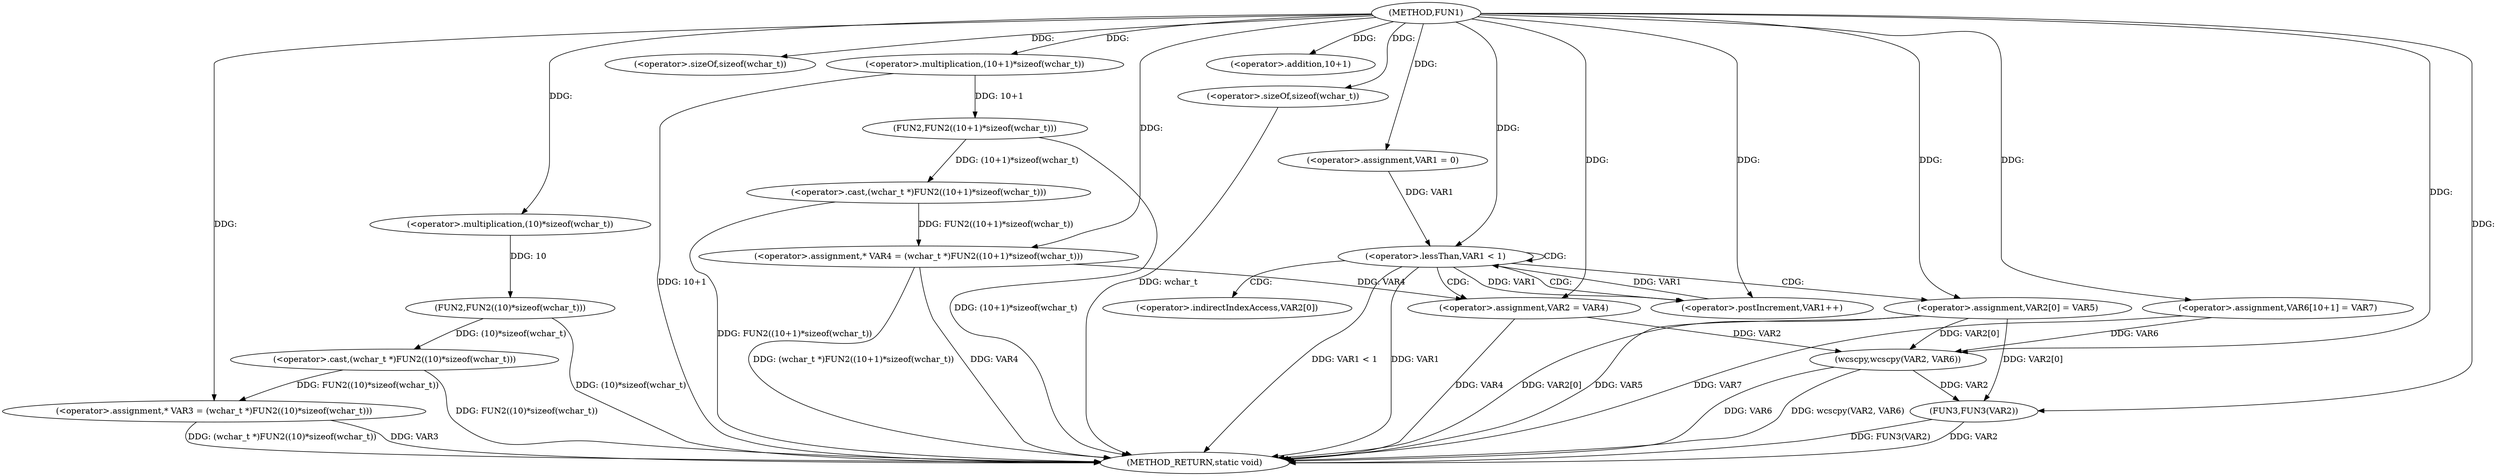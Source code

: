 digraph FUN1 {  
"1000100" [label = "(METHOD,FUN1)" ]
"1000154" [label = "(METHOD_RETURN,static void)" ]
"1000105" [label = "(<operator>.assignment,* VAR3 = (wchar_t *)FUN2((10)*sizeof(wchar_t)))" ]
"1000107" [label = "(<operator>.cast,(wchar_t *)FUN2((10)*sizeof(wchar_t)))" ]
"1000109" [label = "(FUN2,FUN2((10)*sizeof(wchar_t)))" ]
"1000110" [label = "(<operator>.multiplication,(10)*sizeof(wchar_t))" ]
"1000112" [label = "(<operator>.sizeOf,sizeof(wchar_t))" ]
"1000115" [label = "(<operator>.assignment,* VAR4 = (wchar_t *)FUN2((10+1)*sizeof(wchar_t)))" ]
"1000117" [label = "(<operator>.cast,(wchar_t *)FUN2((10+1)*sizeof(wchar_t)))" ]
"1000119" [label = "(FUN2,FUN2((10+1)*sizeof(wchar_t)))" ]
"1000120" [label = "(<operator>.multiplication,(10+1)*sizeof(wchar_t))" ]
"1000121" [label = "(<operator>.addition,10+1)" ]
"1000124" [label = "(<operator>.sizeOf,sizeof(wchar_t))" ]
"1000127" [label = "(<operator>.assignment,VAR1 = 0)" ]
"1000130" [label = "(<operator>.lessThan,VAR1 < 1)" ]
"1000133" [label = "(<operator>.postIncrement,VAR1++)" ]
"1000136" [label = "(<operator>.assignment,VAR2 = VAR4)" ]
"1000139" [label = "(<operator>.assignment,VAR2[0] = VAR5)" ]
"1000146" [label = "(<operator>.assignment,VAR6[10+1] = VAR7)" ]
"1000149" [label = "(wcscpy,wcscpy(VAR2, VAR6))" ]
"1000152" [label = "(FUN3,FUN3(VAR2))" ]
"1000140" [label = "(<operator>.indirectIndexAccess,VAR2[0])" ]
  "1000115" -> "1000154"  [ label = "DDG: (wchar_t *)FUN2((10+1)*sizeof(wchar_t))"] 
  "1000130" -> "1000154"  [ label = "DDG: VAR1 < 1"] 
  "1000124" -> "1000154"  [ label = "DDG: wchar_t"] 
  "1000136" -> "1000154"  [ label = "DDG: VAR4"] 
  "1000117" -> "1000154"  [ label = "DDG: FUN2((10+1)*sizeof(wchar_t))"] 
  "1000115" -> "1000154"  [ label = "DDG: VAR4"] 
  "1000105" -> "1000154"  [ label = "DDG: (wchar_t *)FUN2((10)*sizeof(wchar_t))"] 
  "1000149" -> "1000154"  [ label = "DDG: VAR6"] 
  "1000139" -> "1000154"  [ label = "DDG: VAR2[0]"] 
  "1000152" -> "1000154"  [ label = "DDG: FUN3(VAR2)"] 
  "1000120" -> "1000154"  [ label = "DDG: 10+1"] 
  "1000149" -> "1000154"  [ label = "DDG: wcscpy(VAR2, VAR6)"] 
  "1000146" -> "1000154"  [ label = "DDG: VAR7"] 
  "1000152" -> "1000154"  [ label = "DDG: VAR2"] 
  "1000109" -> "1000154"  [ label = "DDG: (10)*sizeof(wchar_t)"] 
  "1000119" -> "1000154"  [ label = "DDG: (10+1)*sizeof(wchar_t)"] 
  "1000139" -> "1000154"  [ label = "DDG: VAR5"] 
  "1000105" -> "1000154"  [ label = "DDG: VAR3"] 
  "1000107" -> "1000154"  [ label = "DDG: FUN2((10)*sizeof(wchar_t))"] 
  "1000130" -> "1000154"  [ label = "DDG: VAR1"] 
  "1000107" -> "1000105"  [ label = "DDG: FUN2((10)*sizeof(wchar_t))"] 
  "1000100" -> "1000105"  [ label = "DDG: "] 
  "1000109" -> "1000107"  [ label = "DDG: (10)*sizeof(wchar_t)"] 
  "1000110" -> "1000109"  [ label = "DDG: 10"] 
  "1000100" -> "1000110"  [ label = "DDG: "] 
  "1000100" -> "1000112"  [ label = "DDG: "] 
  "1000117" -> "1000115"  [ label = "DDG: FUN2((10+1)*sizeof(wchar_t))"] 
  "1000100" -> "1000115"  [ label = "DDG: "] 
  "1000119" -> "1000117"  [ label = "DDG: (10+1)*sizeof(wchar_t)"] 
  "1000120" -> "1000119"  [ label = "DDG: 10+1"] 
  "1000100" -> "1000120"  [ label = "DDG: "] 
  "1000100" -> "1000121"  [ label = "DDG: "] 
  "1000100" -> "1000124"  [ label = "DDG: "] 
  "1000100" -> "1000127"  [ label = "DDG: "] 
  "1000133" -> "1000130"  [ label = "DDG: VAR1"] 
  "1000127" -> "1000130"  [ label = "DDG: VAR1"] 
  "1000100" -> "1000130"  [ label = "DDG: "] 
  "1000130" -> "1000133"  [ label = "DDG: VAR1"] 
  "1000100" -> "1000133"  [ label = "DDG: "] 
  "1000115" -> "1000136"  [ label = "DDG: VAR4"] 
  "1000100" -> "1000136"  [ label = "DDG: "] 
  "1000100" -> "1000139"  [ label = "DDG: "] 
  "1000100" -> "1000146"  [ label = "DDG: "] 
  "1000139" -> "1000149"  [ label = "DDG: VAR2[0]"] 
  "1000136" -> "1000149"  [ label = "DDG: VAR2"] 
  "1000100" -> "1000149"  [ label = "DDG: "] 
  "1000146" -> "1000149"  [ label = "DDG: VAR6"] 
  "1000139" -> "1000152"  [ label = "DDG: VAR2[0]"] 
  "1000149" -> "1000152"  [ label = "DDG: VAR2"] 
  "1000100" -> "1000152"  [ label = "DDG: "] 
  "1000130" -> "1000130"  [ label = "CDG: "] 
  "1000130" -> "1000139"  [ label = "CDG: "] 
  "1000130" -> "1000133"  [ label = "CDG: "] 
  "1000130" -> "1000136"  [ label = "CDG: "] 
  "1000130" -> "1000140"  [ label = "CDG: "] 
}
